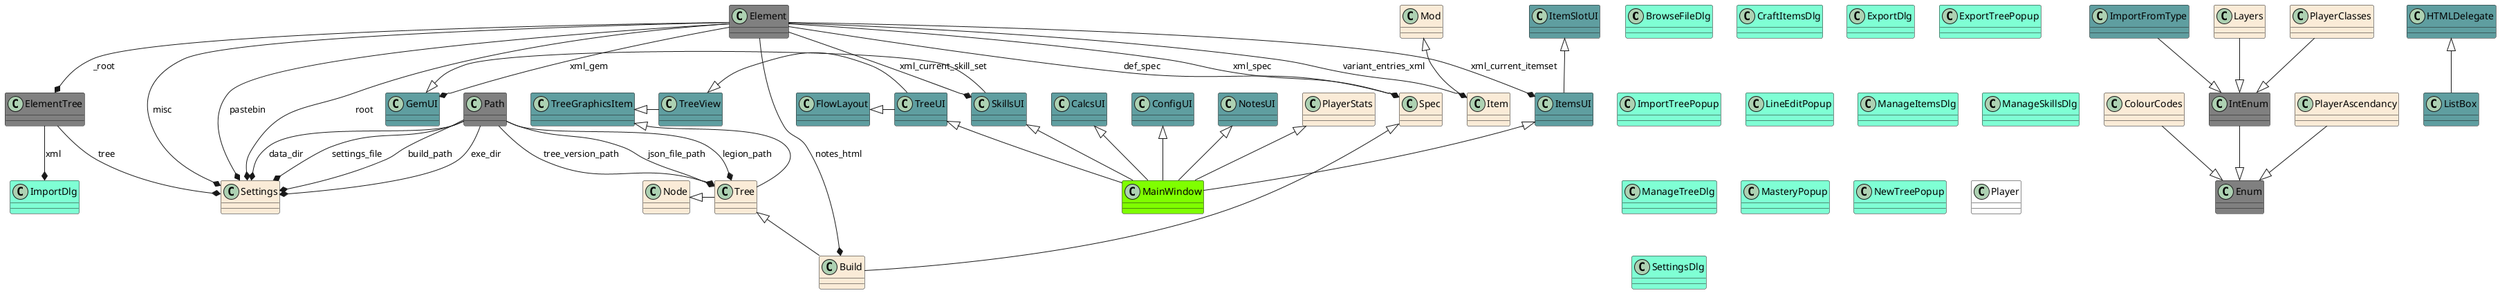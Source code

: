 @startuml classes
'https://plantuml.com/class-diagram
' run the following from the src directory
' pyreverse -ASkmn -o puml --source-roots dialogs,PoB,widgets,windows --colorized .
' many internal classes get included in this but have been removed as they lend no intelligence to the reader.

set namespaceSeparator none
class "BrowseFileDlg" as src.dialogs.browse_file_dialog.BrowseFileDlg #aquamarine {
}
class "Build" as src.PoB.build.Build #antiquewhite {
}
class "CalcsUI" as src.widgets.calcs_ui.CalcsUI #cadetblue {
}
class "ColourCodes" as src.PoB.constants.ColourCodes #antiquewhite {
}
class "ConfigUI" as src.widgets.config_ui.ConfigUI #cadetblue {
}
class "CraftItemsDlg" as src.dialogs.craft_items_dialog.CraftItemsDlg #aquamarine {
}
class "Element" as xml.etree.ElementTree.Element #grey {
}
class "ElementTree" as xml.etree.ElementTree.ElementTree #grey {
}
class "Enum" as enum.Enum #grey {
}
class "ExportDlg" as src.dialogs.export_dialog.ExportDlg #aquamarine {
}
class "ExportTreePopup" as src.dialogs.popup_dialogs.ExportTreePopup #aquamarine {
}
class "FlowLayout" as src.widgets.flow_layout.FlowLayout #cadetblue {
}
class "GemUI" as src.widgets.gem_ui.GemUI #cadetblue {
}
class "HTMLDelegate" as src.widgets.ui_utils.HTMLDelegate #cadetblue {
}
class "ImportDlg" as src.dialogs.import_dialog.ImportDlg #aquamarine {
}
class "ImportFromType" as src.widgets.items_ui.ItemsUI.fill_import_items_list.ImportFromType #cadetblue {
}
class "ImportTreePopup" as src.dialogs.popup_dialogs.ImportTreePopup #aquamarine {
}
class "IntEnum" as enum.IntEnum #grey {
}
class "Item" as src.PoB.item.Item #antiquewhite {
}
class "ItemSlotUI" as src.widgets.item_slot_ui.ItemSlotUI #cadetblue {
}
class "ItemsUI" as src.widgets.items_ui.ItemsUI #cadetblue {
}
class "Layers" as src.PoB.constants.Layers #antiquewhite {
}
class "LineEditPopup" as src.dialogs.popup_dialogs.LineEditPopup #aquamarine {
}
class "ListBox" as src.widgets.listbox.ListBox #cadetblue {
}
class "MainWindow" as src.windows.main_window.MainWindow #chartreuse {
}
class "ManageItemsDlg" as src.dialogs.itemsets_dialog.ManageItemsDlg #aquamarine {
}
class "ManageSkillsDlg" as src.dialogs.skillsets_dialog.ManageSkillsDlg #aquamarine {
}
class "ManageTreeDlg" as src.dialogs.manage_tree_dialog.ManageTreeDlg #aquamarine {
}
class "MasteryPopup" as src.dialogs.popup_dialogs.MasteryPopup #aquamarine {
}
class "Mod" as src.PoB.mod.Mod #antiquewhite {
}
class "NewTreePopup" as src.dialogs.popup_dialogs.NewTreePopup #aquamarine {
}
class "Node" as src.PoB.node.Node #antiquewhite {
}
class "NotesUI" as src.widgets.notes_ui.NotesUI #cadetblue {
}
class "Path" as pathlib.Path #grey {
}
class "Player" as src.PoB.player.Player #white {
}
class "PlayerAscendancy" as src.PoB.constants.PlayerAscendancy #antiquewhite {
}
class "PlayerClasses" as src.PoB.constants.PlayerClasses #antiquewhite {
}
class "PlayerStats" as src.widgets.player_stats.PlayerStats #antiquewhite {
}
class "Settings" as src.PoB.settings.Settings #antiquewhite {
}
class "SettingsDlg" as src.dialogs.settings_dialog.SettingsDlg #aquamarine {
}
class "SkillsUI" as src.widgets.skills_ui.SkillsUI #cadetblue {
}
class "Spec" as src.PoB.spec.Spec #antiquewhite {
}
class "Tree" as src.PoB.tree.Tree #antiquewhite {
}
class "TreeGraphicsItem" as src.widgets.tree_graphics_item.TreeGraphicsItem #cadetblue {
}
class "TreeUI" as src.widgets.tree_ui.TreeUI #cadetblue {
}
class "TreeView" as src.widgets.tree_view.TreeView #cadetblue {
}
enum.IntEnum --|> enum.Enum
src.PoB.constants.ColourCodes --|> enum.Enum
src.PoB.constants.Layers --|> enum.IntEnum
src.PoB.constants.PlayerAscendancy --|> enum.Enum
src.PoB.constants.PlayerClasses --|> enum.IntEnum
src.widgets.items_ui.ItemsUI.fill_import_items_list.ImportFromType --|> enum.IntEnum
pathlib.Path --* src.PoB.settings.Settings : exe_dir
pathlib.Path --* src.PoB.settings.Settings : data_dir
pathlib.Path --* src.PoB.settings.Settings : settings_file
pathlib.Path --* src.PoB.settings.Settings : build_path
pathlib.Path --* src.PoB.tree.Tree : tree_version_path
pathlib.Path --* src.PoB.tree.Tree : json_file_path
pathlib.Path --* src.PoB.tree.Tree : legion_path
xml.etree.ElementTree.Element --* src.PoB.build.Build : notes_html
xml.etree.ElementTree.Element --* src.PoB.item.Item : variant_entries_xml
xml.etree.ElementTree.Element --* src.PoB.settings.Settings : root
xml.etree.ElementTree.Element --* src.PoB.settings.Settings : misc
xml.etree.ElementTree.Element --* src.PoB.settings.Settings : pastebin
xml.etree.ElementTree.Element --* src.PoB.spec.Spec : def_spec
xml.etree.ElementTree.Element --* src.widgets.gem_ui.GemUI : xml_gem
xml.etree.ElementTree.Element --* src.widgets.items_ui.ItemsUI : xml_current_itemset
xml.etree.ElementTree.Element --* src.widgets.skills_ui.SkillsUI : xml_current_skill_set
xml.etree.ElementTree.Element --* xml.etree.ElementTree.ElementTree : _root
xml.etree.ElementTree.ElementTree --* src.PoB.settings.Settings : tree
xml.etree.ElementTree.ElementTree --* src.dialogs.import_dialog.ImportDlg : xml
xml.etree.ElementTree.Element --o src.PoB.spec.Spec : xml_spec
' End generated code

src.widgets.items_ui.ItemsUI <|-- src.windows.main_window.MainWindow
src.widgets.item_slot_ui.ItemSlotUI <|-- src.widgets.items_ui.ItemsUI

src.widgets.skills_ui.SkillsUI <|-- src.windows.main_window.MainWindow
src.widgets.gem_ui.GemUI <|- src.widgets.skills_ui.SkillsUI

src.widgets.tree_ui.TreeUI <|-- src.windows.main_window.MainWindow
src.widgets.flow_layout.FlowLayout <|- src.widgets.tree_ui.TreeUI
src.widgets.tree_view.TreeView <|- src.widgets.tree_ui.TreeUI
src.widgets.tree_graphics_item.TreeGraphicsItem <|- src.widgets.tree_view.TreeView
src.widgets.tree_graphics_item.TreeGraphicsItem <|- src.PoB.tree.Tree

src.widgets.notes_ui.NotesUI <|-- src.windows.main_window.MainWindow
src.widgets.calcs_ui.CalcsUI <|-- src.windows.main_window.MainWindow
src.widgets.config_ui.ConfigUI <|-- src.windows.main_window.MainWindow
src.widgets.player_stats.PlayerStats <|-- src.windows.main_window.MainWindow

src.PoB.spec.Spec <|-- src.PoB.build.Build
src.PoB.tree.Tree <|-- src.PoB.build.Build
src.PoB.node.Node <|- src.PoB.tree.Tree

src.widgets.ui_utils.HTMLDelegate <|-- src.widgets.listbox.ListBox

src.PoB.mod.Mod <|-- src.PoB.item.Item

@enduml
